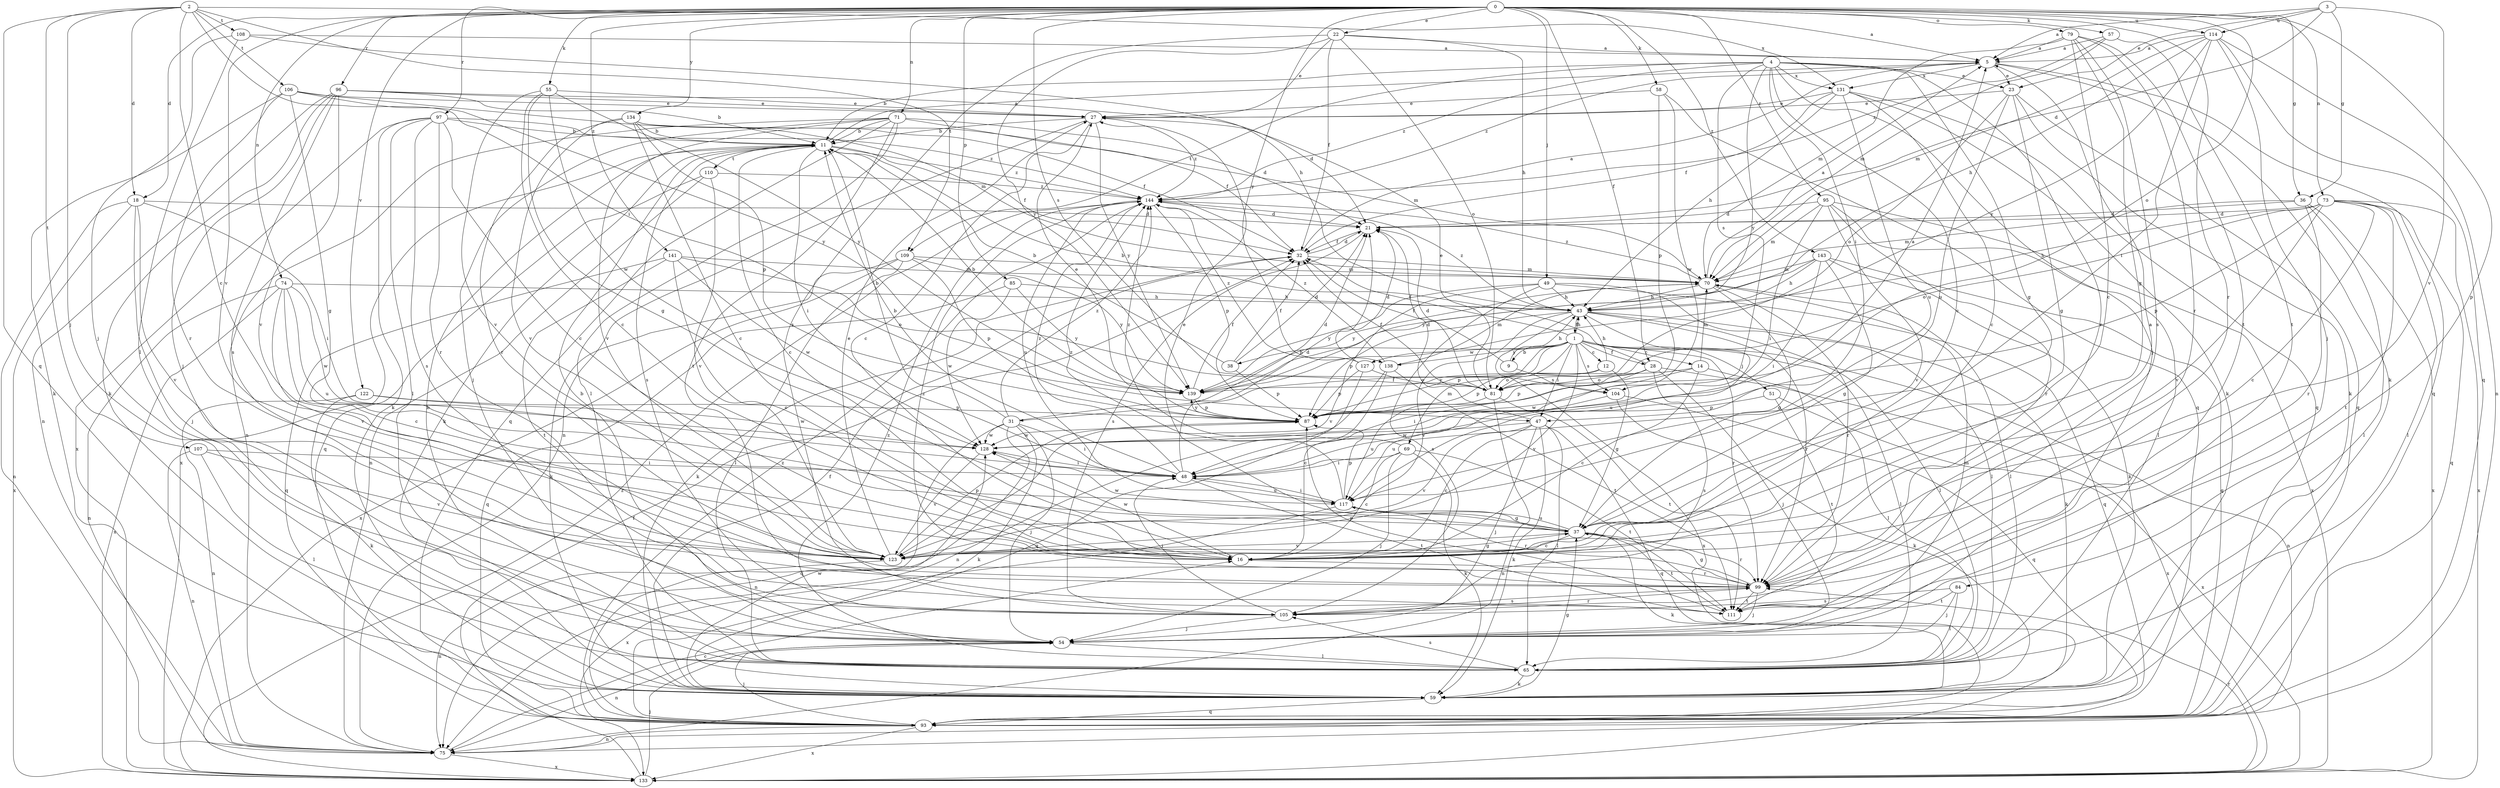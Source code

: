 strict digraph  {
0;
1;
2;
3;
4;
5;
9;
11;
12;
14;
16;
18;
21;
22;
23;
27;
28;
31;
32;
36;
37;
38;
43;
47;
48;
49;
51;
54;
55;
57;
58;
59;
65;
69;
70;
71;
73;
74;
75;
79;
81;
84;
85;
87;
93;
95;
96;
97;
99;
104;
105;
106;
107;
108;
109;
110;
111;
114;
117;
122;
123;
127;
128;
131;
133;
134;
138;
139;
141;
143;
144;
0 -> 5  [label=a];
0 -> 18  [label=d];
0 -> 22  [label=e];
0 -> 28  [label=f];
0 -> 36  [label=g];
0 -> 49  [label=j];
0 -> 55  [label=k];
0 -> 57  [label=k];
0 -> 58  [label=k];
0 -> 71  [label=n];
0 -> 73  [label=n];
0 -> 74  [label=n];
0 -> 79  [label=o];
0 -> 81  [label=o];
0 -> 84  [label=p];
0 -> 85  [label=p];
0 -> 95  [label=r];
0 -> 96  [label=r];
0 -> 97  [label=r];
0 -> 99  [label=r];
0 -> 104  [label=s];
0 -> 114  [label=u];
0 -> 122  [label=v];
0 -> 123  [label=v];
0 -> 134  [label=y];
0 -> 138  [label=y];
0 -> 141  [label=z];
0 -> 143  [label=z];
1 -> 9  [label=b];
1 -> 12  [label=c];
1 -> 14  [label=c];
1 -> 28  [label=f];
1 -> 31  [label=f];
1 -> 32  [label=f];
1 -> 38  [label=h];
1 -> 43  [label=h];
1 -> 47  [label=i];
1 -> 51  [label=j];
1 -> 65  [label=l];
1 -> 69  [label=m];
1 -> 75  [label=n];
1 -> 87  [label=p];
1 -> 99  [label=r];
1 -> 104  [label=s];
1 -> 123  [label=v];
1 -> 127  [label=w];
1 -> 138  [label=y];
2 -> 16  [label=c];
2 -> 18  [label=d];
2 -> 47  [label=i];
2 -> 54  [label=j];
2 -> 93  [label=q];
2 -> 106  [label=t];
2 -> 107  [label=t];
2 -> 108  [label=t];
2 -> 109  [label=t];
2 -> 131  [label=x];
3 -> 5  [label=a];
3 -> 21  [label=d];
3 -> 23  [label=e];
3 -> 36  [label=g];
3 -> 114  [label=u];
3 -> 123  [label=v];
4 -> 11  [label=b];
4 -> 16  [label=c];
4 -> 23  [label=e];
4 -> 37  [label=g];
4 -> 47  [label=i];
4 -> 54  [label=j];
4 -> 99  [label=r];
4 -> 104  [label=s];
4 -> 109  [label=t];
4 -> 131  [label=x];
4 -> 139  [label=y];
4 -> 144  [label=z];
5 -> 23  [label=e];
5 -> 59  [label=k];
5 -> 93  [label=q];
5 -> 131  [label=x];
5 -> 144  [label=z];
9 -> 32  [label=f];
9 -> 43  [label=h];
9 -> 104  [label=s];
11 -> 5  [label=a];
11 -> 16  [label=c];
11 -> 32  [label=f];
11 -> 48  [label=i];
11 -> 59  [label=k];
11 -> 105  [label=s];
11 -> 110  [label=t];
11 -> 133  [label=x];
11 -> 144  [label=z];
12 -> 37  [label=g];
12 -> 43  [label=h];
12 -> 81  [label=o];
12 -> 87  [label=p];
14 -> 16  [label=c];
14 -> 65  [label=l];
14 -> 70  [label=m];
14 -> 128  [label=w];
14 -> 139  [label=y];
16 -> 99  [label=r];
16 -> 128  [label=w];
18 -> 21  [label=d];
18 -> 48  [label=i];
18 -> 54  [label=j];
18 -> 75  [label=n];
18 -> 123  [label=v];
18 -> 133  [label=x];
21 -> 32  [label=f];
21 -> 105  [label=s];
22 -> 5  [label=a];
22 -> 27  [label=e];
22 -> 32  [label=f];
22 -> 43  [label=h];
22 -> 81  [label=o];
22 -> 105  [label=s];
22 -> 139  [label=y];
23 -> 27  [label=e];
23 -> 37  [label=g];
23 -> 59  [label=k];
23 -> 81  [label=o];
23 -> 93  [label=q];
23 -> 117  [label=u];
27 -> 11  [label=b];
27 -> 16  [label=c];
27 -> 75  [label=n];
27 -> 139  [label=y];
27 -> 144  [label=z];
28 -> 11  [label=b];
28 -> 48  [label=i];
28 -> 54  [label=j];
28 -> 81  [label=o];
28 -> 87  [label=p];
28 -> 105  [label=s];
28 -> 133  [label=x];
31 -> 11  [label=b];
31 -> 21  [label=d];
31 -> 48  [label=i];
31 -> 54  [label=j];
31 -> 59  [label=k];
31 -> 75  [label=n];
31 -> 93  [label=q];
31 -> 128  [label=w];
31 -> 144  [label=z];
32 -> 5  [label=a];
32 -> 21  [label=d];
32 -> 59  [label=k];
32 -> 70  [label=m];
36 -> 21  [label=d];
36 -> 65  [label=l];
36 -> 70  [label=m];
36 -> 99  [label=r];
36 -> 133  [label=x];
37 -> 16  [label=c];
37 -> 27  [label=e];
37 -> 59  [label=k];
37 -> 99  [label=r];
37 -> 111  [label=t];
37 -> 117  [label=u];
37 -> 123  [label=v];
37 -> 128  [label=w];
38 -> 11  [label=b];
38 -> 21  [label=d];
38 -> 32  [label=f];
38 -> 87  [label=p];
43 -> 59  [label=k];
43 -> 65  [label=l];
43 -> 87  [label=p];
43 -> 99  [label=r];
43 -> 117  [label=u];
43 -> 123  [label=v];
43 -> 133  [label=x];
43 -> 144  [label=z];
43 -> 1  [label=f];
47 -> 16  [label=c];
47 -> 21  [label=d];
47 -> 54  [label=j];
47 -> 59  [label=k];
47 -> 65  [label=l];
47 -> 93  [label=q];
47 -> 123  [label=v];
47 -> 128  [label=w];
48 -> 11  [label=b];
48 -> 21  [label=d];
48 -> 111  [label=t];
48 -> 117  [label=u];
48 -> 144  [label=z];
49 -> 43  [label=h];
49 -> 65  [label=l];
49 -> 93  [label=q];
49 -> 105  [label=s];
49 -> 123  [label=v];
49 -> 139  [label=y];
51 -> 87  [label=p];
51 -> 111  [label=t];
51 -> 133  [label=x];
54 -> 11  [label=b];
54 -> 65  [label=l];
54 -> 70  [label=m];
54 -> 75  [label=n];
55 -> 16  [label=c];
55 -> 27  [label=e];
55 -> 37  [label=g];
55 -> 123  [label=v];
55 -> 128  [label=w];
55 -> 139  [label=y];
57 -> 5  [label=a];
57 -> 70  [label=m];
57 -> 111  [label=t];
57 -> 144  [label=z];
58 -> 27  [label=e];
58 -> 87  [label=p];
58 -> 93  [label=q];
58 -> 128  [label=w];
59 -> 32  [label=f];
59 -> 37  [label=g];
59 -> 93  [label=q];
59 -> 128  [label=w];
65 -> 11  [label=b];
65 -> 59  [label=k];
65 -> 105  [label=s];
65 -> 144  [label=z];
69 -> 16  [label=c];
69 -> 48  [label=i];
69 -> 54  [label=j];
69 -> 59  [label=k];
69 -> 111  [label=t];
69 -> 144  [label=z];
70 -> 5  [label=a];
70 -> 37  [label=g];
70 -> 43  [label=h];
70 -> 65  [label=l];
70 -> 99  [label=r];
70 -> 139  [label=y];
70 -> 144  [label=z];
71 -> 11  [label=b];
71 -> 21  [label=d];
71 -> 32  [label=f];
71 -> 54  [label=j];
71 -> 65  [label=l];
71 -> 75  [label=n];
71 -> 93  [label=q];
71 -> 111  [label=t];
71 -> 123  [label=v];
73 -> 16  [label=c];
73 -> 21  [label=d];
73 -> 43  [label=h];
73 -> 65  [label=l];
73 -> 81  [label=o];
73 -> 87  [label=p];
73 -> 93  [label=q];
73 -> 111  [label=t];
73 -> 123  [label=v];
73 -> 133  [label=x];
74 -> 16  [label=c];
74 -> 43  [label=h];
74 -> 75  [label=n];
74 -> 117  [label=u];
74 -> 123  [label=v];
74 -> 128  [label=w];
74 -> 133  [label=x];
75 -> 16  [label=c];
75 -> 133  [label=x];
79 -> 5  [label=a];
79 -> 16  [label=c];
79 -> 37  [label=g];
79 -> 70  [label=m];
79 -> 99  [label=r];
79 -> 105  [label=s];
79 -> 111  [label=t];
81 -> 21  [label=d];
81 -> 27  [label=e];
81 -> 32  [label=f];
81 -> 75  [label=n];
81 -> 111  [label=t];
81 -> 117  [label=u];
84 -> 54  [label=j];
84 -> 65  [label=l];
84 -> 105  [label=s];
84 -> 111  [label=t];
85 -> 43  [label=h];
85 -> 93  [label=q];
85 -> 128  [label=w];
85 -> 139  [label=y];
87 -> 5  [label=a];
87 -> 27  [label=e];
87 -> 128  [label=w];
87 -> 139  [label=y];
93 -> 54  [label=j];
93 -> 75  [label=n];
93 -> 133  [label=x];
93 -> 144  [label=z];
95 -> 21  [label=d];
95 -> 48  [label=i];
95 -> 65  [label=l];
95 -> 70  [label=m];
95 -> 99  [label=r];
95 -> 123  [label=v];
95 -> 133  [label=x];
96 -> 11  [label=b];
96 -> 21  [label=d];
96 -> 27  [label=e];
96 -> 54  [label=j];
96 -> 59  [label=k];
96 -> 75  [label=n];
96 -> 105  [label=s];
96 -> 123  [label=v];
97 -> 11  [label=b];
97 -> 16  [label=c];
97 -> 59  [label=k];
97 -> 65  [label=l];
97 -> 99  [label=r];
97 -> 105  [label=s];
97 -> 133  [label=x];
97 -> 144  [label=z];
99 -> 5  [label=a];
99 -> 37  [label=g];
99 -> 54  [label=j];
99 -> 105  [label=s];
99 -> 111  [label=t];
99 -> 144  [label=z];
104 -> 59  [label=k];
104 -> 93  [label=q];
104 -> 117  [label=u];
105 -> 48  [label=i];
105 -> 54  [label=j];
105 -> 99  [label=r];
106 -> 27  [label=e];
106 -> 37  [label=g];
106 -> 59  [label=k];
106 -> 70  [label=m];
106 -> 99  [label=r];
106 -> 139  [label=y];
107 -> 48  [label=i];
107 -> 65  [label=l];
107 -> 75  [label=n];
107 -> 123  [label=v];
108 -> 5  [label=a];
108 -> 43  [label=h];
108 -> 54  [label=j];
108 -> 65  [label=l];
109 -> 59  [label=k];
109 -> 65  [label=l];
109 -> 70  [label=m];
109 -> 87  [label=p];
109 -> 133  [label=x];
109 -> 139  [label=y];
110 -> 75  [label=n];
110 -> 93  [label=q];
110 -> 123  [label=v];
110 -> 144  [label=z];
111 -> 87  [label=p];
114 -> 5  [label=a];
114 -> 43  [label=h];
114 -> 48  [label=i];
114 -> 54  [label=j];
114 -> 70  [label=m];
114 -> 75  [label=n];
114 -> 93  [label=q];
114 -> 139  [label=y];
117 -> 37  [label=g];
117 -> 48  [label=i];
117 -> 87  [label=p];
117 -> 99  [label=r];
117 -> 133  [label=x];
117 -> 144  [label=z];
122 -> 59  [label=k];
122 -> 75  [label=n];
122 -> 87  [label=p];
122 -> 128  [label=w];
123 -> 27  [label=e];
123 -> 37  [label=g];
123 -> 75  [label=n];
123 -> 87  [label=p];
127 -> 21  [label=d];
127 -> 81  [label=o];
127 -> 87  [label=p];
127 -> 93  [label=q];
127 -> 144  [label=z];
128 -> 48  [label=i];
128 -> 123  [label=v];
131 -> 16  [label=c];
131 -> 27  [label=e];
131 -> 32  [label=f];
131 -> 43  [label=h];
131 -> 59  [label=k];
131 -> 93  [label=q];
131 -> 117  [label=u];
133 -> 32  [label=f];
133 -> 54  [label=j];
133 -> 99  [label=r];
133 -> 144  [label=z];
134 -> 11  [label=b];
134 -> 16  [label=c];
134 -> 32  [label=f];
134 -> 70  [label=m];
134 -> 87  [label=p];
134 -> 99  [label=r];
134 -> 123  [label=v];
138 -> 16  [label=c];
138 -> 70  [label=m];
138 -> 75  [label=n];
138 -> 111  [label=t];
138 -> 144  [label=z];
139 -> 11  [label=b];
139 -> 32  [label=f];
139 -> 87  [label=p];
141 -> 16  [label=c];
141 -> 70  [label=m];
141 -> 81  [label=o];
141 -> 93  [label=q];
141 -> 111  [label=t];
141 -> 128  [label=w];
143 -> 37  [label=g];
143 -> 43  [label=h];
143 -> 48  [label=i];
143 -> 59  [label=k];
143 -> 70  [label=m];
143 -> 93  [label=q];
143 -> 139  [label=y];
144 -> 21  [label=d];
144 -> 87  [label=p];
144 -> 117  [label=u];
}
